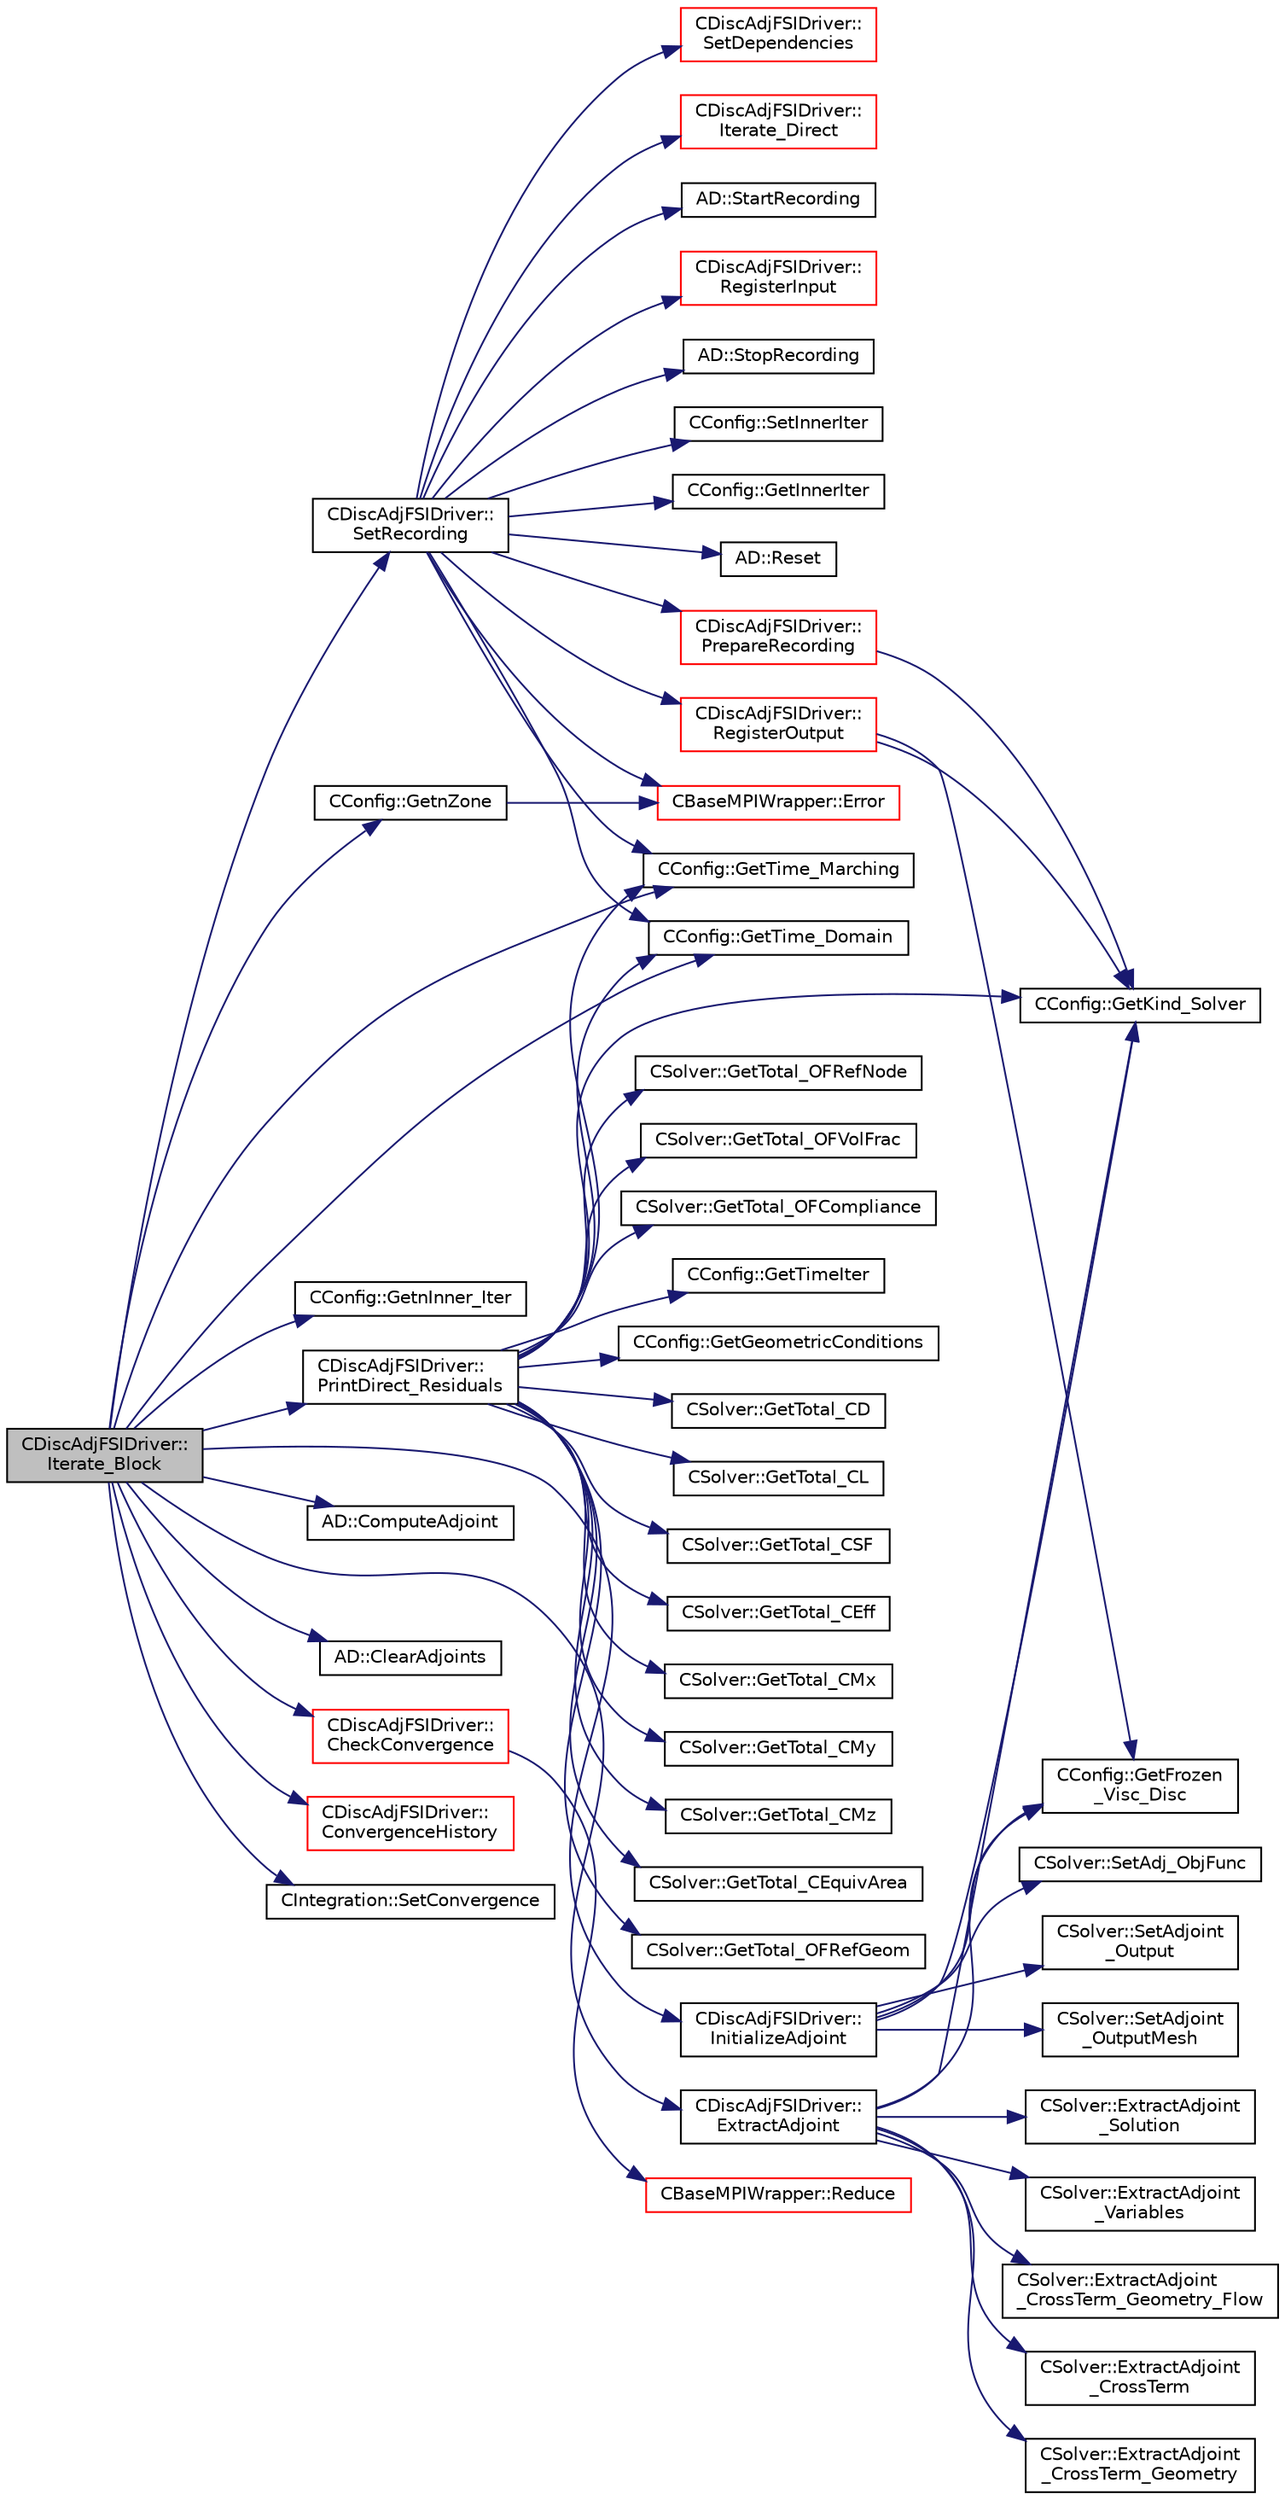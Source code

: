 digraph "CDiscAdjFSIDriver::Iterate_Block"
{
  edge [fontname="Helvetica",fontsize="10",labelfontname="Helvetica",labelfontsize="10"];
  node [fontname="Helvetica",fontsize="10",shape=record];
  rankdir="LR";
  Node525 [label="CDiscAdjFSIDriver::\lIterate_Block",height=0.2,width=0.4,color="black", fillcolor="grey75", style="filled", fontcolor="black"];
  Node525 -> Node526 [color="midnightblue",fontsize="10",style="solid",fontname="Helvetica"];
  Node526 [label="CConfig::GetTime_Marching",height=0.2,width=0.4,color="black", fillcolor="white", style="filled",URL="$class_c_config.html#a864d499ce740184803607801c47abda7",tooltip="Provides information about the time integration, and change the write in the output files information..."];
  Node525 -> Node527 [color="midnightblue",fontsize="10",style="solid",fontname="Helvetica"];
  Node527 [label="CConfig::GetTime_Domain",height=0.2,width=0.4,color="black", fillcolor="white", style="filled",URL="$class_c_config.html#a6a11350b3c8d7577318be43cda6f7292",tooltip="Check if the multizone problem is solved for time domain. "];
  Node525 -> Node528 [color="midnightblue",fontsize="10",style="solid",fontname="Helvetica"];
  Node528 [label="CDiscAdjFSIDriver::\lSetRecording",height=0.2,width=0.4,color="black", fillcolor="white", style="filled",URL="$class_c_disc_adj_f_s_i_driver.html#ab07394a77802e469a321ccd1b10cb988",tooltip="Set the recording for a Discrete Adjoint iteration for the FSI problem. "];
  Node528 -> Node529 [color="midnightblue",fontsize="10",style="solid",fontname="Helvetica"];
  Node529 [label="CConfig::GetInnerIter",height=0.2,width=0.4,color="black", fillcolor="white", style="filled",URL="$class_c_config.html#afb04e3794a1a3cef3c5897f31f2efd2d",tooltip="Get the current FSI iteration number. "];
  Node528 -> Node526 [color="midnightblue",fontsize="10",style="solid",fontname="Helvetica"];
  Node528 -> Node527 [color="midnightblue",fontsize="10",style="solid",fontname="Helvetica"];
  Node528 -> Node530 [color="midnightblue",fontsize="10",style="solid",fontname="Helvetica"];
  Node530 [label="CBaseMPIWrapper::Error",height=0.2,width=0.4,color="red", fillcolor="white", style="filled",URL="$class_c_base_m_p_i_wrapper.html#a04457c47629bda56704e6a8804833eeb"];
  Node528 -> Node532 [color="midnightblue",fontsize="10",style="solid",fontname="Helvetica"];
  Node532 [label="AD::Reset",height=0.2,width=0.4,color="black", fillcolor="white", style="filled",URL="$namespace_a_d.html#a410b9fd84f6a9a3b36c3def03c2baffe",tooltip="Reset the tape structure to be ready for a new recording. "];
  Node528 -> Node533 [color="midnightblue",fontsize="10",style="solid",fontname="Helvetica"];
  Node533 [label="CDiscAdjFSIDriver::\lPrepareRecording",height=0.2,width=0.4,color="red", fillcolor="white", style="filled",URL="$class_c_disc_adj_f_s_i_driver.html#ad7af0aa968b108e9ac9584111d42a7c9",tooltip="Restart the variables to the converged solution. "];
  Node533 -> Node534 [color="midnightblue",fontsize="10",style="solid",fontname="Helvetica"];
  Node534 [label="CConfig::GetKind_Solver",height=0.2,width=0.4,color="black", fillcolor="white", style="filled",URL="$class_c_config.html#a0e2628fc803f14ec6179427ee02e8655",tooltip="Governing equations of the flow (it can be different from the run time equation). ..."];
  Node528 -> Node538 [color="midnightblue",fontsize="10",style="solid",fontname="Helvetica"];
  Node538 [label="CDiscAdjFSIDriver::\lSetDependencies",height=0.2,width=0.4,color="red", fillcolor="white", style="filled",URL="$class_c_disc_adj_f_s_i_driver.html#a2fc79202cb7f5b3f887c5bb23462b2ea",tooltip="Register the input variables for adjoint FSI problems: flow conservative, fluid mesh position and str..."];
  Node528 -> Node540 [color="midnightblue",fontsize="10",style="solid",fontname="Helvetica"];
  Node540 [label="CDiscAdjFSIDriver::\lIterate_Direct",height=0.2,width=0.4,color="red", fillcolor="white", style="filled",URL="$class_c_disc_adj_f_s_i_driver.html#acd9e7f14d860522e48ba2b6db34efd49",tooltip="Iterate the direct solver for recording. "];
  Node528 -> Node799 [color="midnightblue",fontsize="10",style="solid",fontname="Helvetica"];
  Node799 [label="AD::StartRecording",height=0.2,width=0.4,color="black", fillcolor="white", style="filled",URL="$namespace_a_d.html#aa411ae358859e654be30b522fdf7a7ba",tooltip="Start the recording of the operations and involved variables. If called, the computational graph of a..."];
  Node528 -> Node800 [color="midnightblue",fontsize="10",style="solid",fontname="Helvetica"];
  Node800 [label="CDiscAdjFSIDriver::\lRegisterInput",height=0.2,width=0.4,color="red", fillcolor="white", style="filled",URL="$class_c_disc_adj_f_s_i_driver.html#a56ffd5fab9c946f6a0b6f04eacd029d4",tooltip="Register the input variables for adjoint FSI problems: flow conservative, fluid mesh position and str..."];
  Node528 -> Node802 [color="midnightblue",fontsize="10",style="solid",fontname="Helvetica"];
  Node802 [label="CDiscAdjFSIDriver::\lRegisterOutput",height=0.2,width=0.4,color="red", fillcolor="white", style="filled",URL="$class_c_disc_adj_f_s_i_driver.html#a9ded22bec80b5a9e020e13c6cff40f2e",tooltip="Restart the output variables for adjoint FSI problems: flow conservative, fluid mesh position and str..."];
  Node802 -> Node534 [color="midnightblue",fontsize="10",style="solid",fontname="Helvetica"];
  Node802 -> Node542 [color="midnightblue",fontsize="10",style="solid",fontname="Helvetica"];
  Node542 [label="CConfig::GetFrozen\l_Visc_Disc",height=0.2,width=0.4,color="black", fillcolor="white", style="filled",URL="$class_c_config.html#adb146862f57545364350419287581bbc",tooltip="Provides information about the way in which the turbulence will be treated by the disc..."];
  Node528 -> Node808 [color="midnightblue",fontsize="10",style="solid",fontname="Helvetica"];
  Node808 [label="AD::StopRecording",height=0.2,width=0.4,color="black", fillcolor="white", style="filled",URL="$namespace_a_d.html#a97670077955608a47f6cc7ee3548e424",tooltip="Stops the recording of the operations and variables. "];
  Node528 -> Node616 [color="midnightblue",fontsize="10",style="solid",fontname="Helvetica"];
  Node616 [label="CConfig::SetInnerIter",height=0.2,width=0.4,color="black", fillcolor="white", style="filled",URL="$class_c_config.html#af57608dd44a9211af952763a67cbb2dc",tooltip="Set the current FSI iteration number. "];
  Node525 -> Node809 [color="midnightblue",fontsize="10",style="solid",fontname="Helvetica"];
  Node809 [label="CDiscAdjFSIDriver::\lPrintDirect_Residuals",height=0.2,width=0.4,color="black", fillcolor="white", style="filled",URL="$class_c_disc_adj_f_s_i_driver.html#a7e0a0d0ea10f8c6af312d6ec448329c6",tooltip="Load the restarts for fluid, structure and mesh. "];
  Node809 -> Node641 [color="midnightblue",fontsize="10",style="solid",fontname="Helvetica"];
  Node641 [label="CConfig::GetTimeIter",height=0.2,width=0.4,color="black", fillcolor="white", style="filled",URL="$class_c_config.html#aa659f28a1d71b0924944a9fb248e3d6e",tooltip="Get the current time iteration number. "];
  Node809 -> Node534 [color="midnightblue",fontsize="10",style="solid",fontname="Helvetica"];
  Node809 -> Node810 [color="midnightblue",fontsize="10",style="solid",fontname="Helvetica"];
  Node810 [label="CConfig::GetGeometricConditions",height=0.2,width=0.4,color="black", fillcolor="white", style="filled",URL="$class_c_config.html#ac036c2fe542984a827ea2f21b3b4d4a6",tooltip="Geometric conditions for the structural solver. "];
  Node809 -> Node526 [color="midnightblue",fontsize="10",style="solid",fontname="Helvetica"];
  Node809 -> Node527 [color="midnightblue",fontsize="10",style="solid",fontname="Helvetica"];
  Node809 -> Node811 [color="midnightblue",fontsize="10",style="solid",fontname="Helvetica"];
  Node811 [label="CSolver::GetTotal_CD",height=0.2,width=0.4,color="black", fillcolor="white", style="filled",URL="$class_c_solver.html#a2de51adfd0ff0405b84131c77015ffd1",tooltip="A virtual member. "];
  Node809 -> Node812 [color="midnightblue",fontsize="10",style="solid",fontname="Helvetica"];
  Node812 [label="CSolver::GetTotal_CL",height=0.2,width=0.4,color="black", fillcolor="white", style="filled",URL="$class_c_solver.html#a5906c2d5d62b8d42c46eee1c3b10de45",tooltip="A virtual member. "];
  Node809 -> Node813 [color="midnightblue",fontsize="10",style="solid",fontname="Helvetica"];
  Node813 [label="CSolver::GetTotal_CSF",height=0.2,width=0.4,color="black", fillcolor="white", style="filled",URL="$class_c_solver.html#a8f318a49d72bd8220e1b4b247d40e3ec",tooltip="A virtual member. "];
  Node809 -> Node814 [color="midnightblue",fontsize="10",style="solid",fontname="Helvetica"];
  Node814 [label="CSolver::GetTotal_CEff",height=0.2,width=0.4,color="black", fillcolor="white", style="filled",URL="$class_c_solver.html#a680bce124e33f0b146811cbd6a17977d",tooltip="A virtual member. "];
  Node809 -> Node815 [color="midnightblue",fontsize="10",style="solid",fontname="Helvetica"];
  Node815 [label="CSolver::GetTotal_CMx",height=0.2,width=0.4,color="black", fillcolor="white", style="filled",URL="$class_c_solver.html#ab1b70f2f23cd7182aabed2345acf972a",tooltip="A virtual member. "];
  Node809 -> Node816 [color="midnightblue",fontsize="10",style="solid",fontname="Helvetica"];
  Node816 [label="CSolver::GetTotal_CMy",height=0.2,width=0.4,color="black", fillcolor="white", style="filled",URL="$class_c_solver.html#a1e2ee41721815352e3a19bb590efa5f7",tooltip="A virtual member. "];
  Node809 -> Node817 [color="midnightblue",fontsize="10",style="solid",fontname="Helvetica"];
  Node817 [label="CSolver::GetTotal_CMz",height=0.2,width=0.4,color="black", fillcolor="white", style="filled",URL="$class_c_solver.html#a1cd31e36c65bd9538dc697a4571c2eeb",tooltip="A virtual member. "];
  Node809 -> Node818 [color="midnightblue",fontsize="10",style="solid",fontname="Helvetica"];
  Node818 [label="CSolver::GetTotal_CEquivArea",height=0.2,width=0.4,color="black", fillcolor="white", style="filled",URL="$class_c_solver.html#a4ffd2d7583ed3e1ddf9f48980fe67e7e",tooltip="A virtual member. "];
  Node809 -> Node819 [color="midnightblue",fontsize="10",style="solid",fontname="Helvetica"];
  Node819 [label="CSolver::GetTotal_OFRefGeom",height=0.2,width=0.4,color="black", fillcolor="white", style="filled",URL="$class_c_solver.html#a79e789306623dd2a3e0f735dd3edea8c",tooltip="A virtual member. "];
  Node809 -> Node820 [color="midnightblue",fontsize="10",style="solid",fontname="Helvetica"];
  Node820 [label="CSolver::GetTotal_OFRefNode",height=0.2,width=0.4,color="black", fillcolor="white", style="filled",URL="$class_c_solver.html#aefa81e3179719a7426544a5528220d4b",tooltip="A virtual member. "];
  Node809 -> Node821 [color="midnightblue",fontsize="10",style="solid",fontname="Helvetica"];
  Node821 [label="CSolver::GetTotal_OFVolFrac",height=0.2,width=0.4,color="black", fillcolor="white", style="filled",URL="$class_c_solver.html#a4f0a727235cf3883ddb81f8f014056da",tooltip="A virtual member. "];
  Node809 -> Node822 [color="midnightblue",fontsize="10",style="solid",fontname="Helvetica"];
  Node822 [label="CSolver::GetTotal_OFCompliance",height=0.2,width=0.4,color="black", fillcolor="white", style="filled",URL="$class_c_solver.html#a8a3329873d318b9379def3efbf44fc82",tooltip="A virtual member. "];
  Node525 -> Node823 [color="midnightblue",fontsize="10",style="solid",fontname="Helvetica"];
  Node823 [label="CConfig::GetnInner_Iter",height=0.2,width=0.4,color="black", fillcolor="white", style="filled",URL="$class_c_config.html#a448aa905877c21aae95be81e73fbb27c",tooltip="Get the number of inner iterations. "];
  Node525 -> Node824 [color="midnightblue",fontsize="10",style="solid",fontname="Helvetica"];
  Node824 [label="CConfig::GetnZone",height=0.2,width=0.4,color="black", fillcolor="white", style="filled",URL="$class_c_config.html#a33f1af516d14a4d3815b577c37398773",tooltip="Gets the number of zones in the mesh file. "];
  Node824 -> Node530 [color="midnightblue",fontsize="10",style="solid",fontname="Helvetica"];
  Node525 -> Node825 [color="midnightblue",fontsize="10",style="solid",fontname="Helvetica"];
  Node825 [label="CDiscAdjFSIDriver::\lInitializeAdjoint",height=0.2,width=0.4,color="black", fillcolor="white", style="filled",URL="$class_c_disc_adj_f_s_i_driver.html#a20e21898d3d908adcbc7706b34c21e8d",tooltip="Initialize the adjoint - set the objective funcition and the output of the adjoint iteration..."];
  Node825 -> Node534 [color="midnightblue",fontsize="10",style="solid",fontname="Helvetica"];
  Node825 -> Node542 [color="midnightblue",fontsize="10",style="solid",fontname="Helvetica"];
  Node825 -> Node826 [color="midnightblue",fontsize="10",style="solid",fontname="Helvetica"];
  Node826 [label="CSolver::SetAdj_ObjFunc",height=0.2,width=0.4,color="black", fillcolor="white", style="filled",URL="$class_c_solver.html#ab88b4902ba0172cb3f27b43da3ca65bd"];
  Node825 -> Node827 [color="midnightblue",fontsize="10",style="solid",fontname="Helvetica"];
  Node827 [label="CSolver::SetAdjoint\l_Output",height=0.2,width=0.4,color="black", fillcolor="white", style="filled",URL="$class_c_solver.html#afacc145d3e6f6a8ff9f3429c1078717a",tooltip="A virtual member. "];
  Node825 -> Node828 [color="midnightblue",fontsize="10",style="solid",fontname="Helvetica"];
  Node828 [label="CSolver::SetAdjoint\l_OutputMesh",height=0.2,width=0.4,color="black", fillcolor="white", style="filled",URL="$class_c_solver.html#a87d51faa79b9a2467eba8abac714d14f",tooltip="A virtual member. "];
  Node525 -> Node829 [color="midnightblue",fontsize="10",style="solid",fontname="Helvetica"];
  Node829 [label="AD::ComputeAdjoint",height=0.2,width=0.4,color="black", fillcolor="white", style="filled",URL="$namespace_a_d.html#a02ec06d93629cdd0724d268318d4dfe7",tooltip="Computes the adjoints, i.e. the derivatives of the output with respect to the input variables..."];
  Node525 -> Node830 [color="midnightblue",fontsize="10",style="solid",fontname="Helvetica"];
  Node830 [label="CDiscAdjFSIDriver::\lExtractAdjoint",height=0.2,width=0.4,color="black", fillcolor="white", style="filled",URL="$class_c_disc_adj_f_s_i_driver.html#a986314a1e89389146f3d57ef53a23167",tooltip="Extract the adjoint solution variables. "];
  Node830 -> Node534 [color="midnightblue",fontsize="10",style="solid",fontname="Helvetica"];
  Node830 -> Node542 [color="midnightblue",fontsize="10",style="solid",fontname="Helvetica"];
  Node830 -> Node831 [color="midnightblue",fontsize="10",style="solid",fontname="Helvetica"];
  Node831 [label="CSolver::ExtractAdjoint\l_Solution",height=0.2,width=0.4,color="black", fillcolor="white", style="filled",URL="$class_c_solver.html#a0b7f25a4fd331448b0d5e45687d30744",tooltip="A virtual member. "];
  Node830 -> Node832 [color="midnightblue",fontsize="10",style="solid",fontname="Helvetica"];
  Node832 [label="CSolver::ExtractAdjoint\l_Variables",height=0.2,width=0.4,color="black", fillcolor="white", style="filled",URL="$class_c_solver.html#a679c7c6937c728fb502fa1d725947379",tooltip="A virtual member. "];
  Node830 -> Node833 [color="midnightblue",fontsize="10",style="solid",fontname="Helvetica"];
  Node833 [label="CSolver::ExtractAdjoint\l_CrossTerm_Geometry_Flow",height=0.2,width=0.4,color="black", fillcolor="white", style="filled",URL="$class_c_solver.html#a767b6705c93a272100f268304e78cb22",tooltip="A virtual member. "];
  Node830 -> Node834 [color="midnightblue",fontsize="10",style="solid",fontname="Helvetica"];
  Node834 [label="CSolver::ExtractAdjoint\l_CrossTerm",height=0.2,width=0.4,color="black", fillcolor="white", style="filled",URL="$class_c_solver.html#ae7fe2a6cafee589d5d1172b8a15fda97",tooltip="A virtual member. "];
  Node830 -> Node835 [color="midnightblue",fontsize="10",style="solid",fontname="Helvetica"];
  Node835 [label="CSolver::ExtractAdjoint\l_CrossTerm_Geometry",height=0.2,width=0.4,color="black", fillcolor="white", style="filled",URL="$class_c_solver.html#a2bec4f5c2629bc10f984443de8b51f1c",tooltip="A virtual member. "];
  Node525 -> Node836 [color="midnightblue",fontsize="10",style="solid",fontname="Helvetica"];
  Node836 [label="AD::ClearAdjoints",height=0.2,width=0.4,color="black", fillcolor="white", style="filled",URL="$namespace_a_d.html#a6ccf47c72e8115f9e31054b4c06271c4",tooltip="Clears the currently stored adjoints but keeps the computational graph. "];
  Node525 -> Node837 [color="midnightblue",fontsize="10",style="solid",fontname="Helvetica"];
  Node837 [label="CDiscAdjFSIDriver::\lCheckConvergence",height=0.2,width=0.4,color="red", fillcolor="white", style="filled",URL="$class_c_disc_adj_f_s_i_driver.html#a7cc34447dfb66e45fac233315ea032bc",tooltip="Check the convergence of the problem. "];
  Node837 -> Node838 [color="midnightblue",fontsize="10",style="solid",fontname="Helvetica"];
  Node838 [label="CBaseMPIWrapper::Reduce",height=0.2,width=0.4,color="red", fillcolor="white", style="filled",URL="$class_c_base_m_p_i_wrapper.html#a860dfcee07be04be175e06d342e0fc68"];
  Node525 -> Node839 [color="midnightblue",fontsize="10",style="solid",fontname="Helvetica"];
  Node839 [label="CDiscAdjFSIDriver::\lConvergenceHistory",height=0.2,width=0.4,color="red", fillcolor="white", style="filled",URL="$class_c_disc_adj_f_s_i_driver.html#a139dfa2442613879f2b15f28a09c2bd5",tooltip="Output the convergence history. "];
  Node525 -> Node1108 [color="midnightblue",fontsize="10",style="solid",fontname="Helvetica"];
  Node1108 [label="CIntegration::SetConvergence",height=0.2,width=0.4,color="black", fillcolor="white", style="filled",URL="$class_c_integration.html#a5f5e3b9ec398e7d4aef31982f90bfc67",tooltip="Set the indicator of the convergence. "];
}
